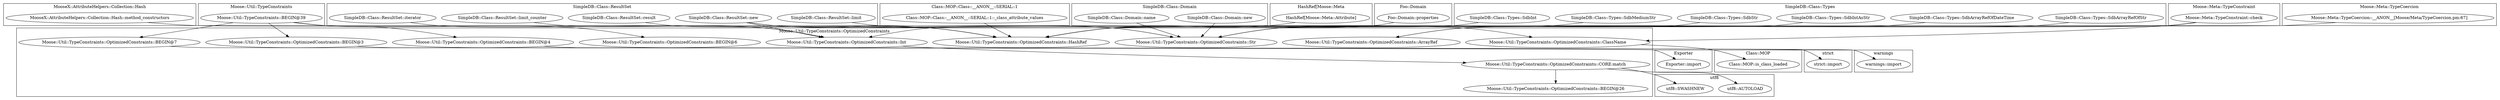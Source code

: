 digraph {
graph [overlap=false]
subgraph cluster_MooseX_AttributeHelpers_Collection_Hash {
	label="MooseX::AttributeHelpers::Collection::Hash";
	"MooseX::AttributeHelpers::Collection::Hash::method_constructors";
}
subgraph cluster_warnings {
	label="warnings";
	"warnings::import";
}
subgraph cluster_Moose_Util_TypeConstraints {
	label="Moose::Util::TypeConstraints";
	"Moose::Util::TypeConstraints::BEGIN@39";
}
subgraph cluster_utf8 {
	label="utf8";
	"utf8::AUTOLOAD";
	"utf8::SWASHNEW";
}
subgraph cluster_SimpleDB_Class_ResultSet {
	label="SimpleDB::Class::ResultSet";
	"SimpleDB::Class::ResultSet::result";
	"SimpleDB::Class::ResultSet::limit_counter";
	"SimpleDB::Class::ResultSet::limit";
	"SimpleDB::Class::ResultSet::new";
	"SimpleDB::Class::ResultSet::iterator";
}
subgraph cluster_Class_MOP_Class___ANON___SERIAL_1 {
	label="Class::MOP::Class::__ANON__::SERIAL::1";
	"Class::MOP::Class::__ANON__::SERIAL::1::_class_attribute_values";
}
subgraph cluster_SimpleDB_Class_Domain {
	label="SimpleDB::Class::Domain";
	"SimpleDB::Class::Domain::new";
	"SimpleDB::Class::Domain::name";
}
subgraph cluster_HashRef_Moose_Meta {
	label="HashRef[Moose::Meta";
	"HashRef[Moose::Meta::Attribute]";
}
subgraph cluster_Foo_Domain {
	label="Foo::Domain";
	"Foo::Domain::properties";
}
subgraph cluster_strict {
	label="strict";
	"strict::import";
}
subgraph cluster_Class_MOP {
	label="Class::MOP";
	"Class::MOP::is_class_loaded";
}
subgraph cluster_Exporter {
	label="Exporter";
	"Exporter::import";
}
subgraph cluster_Moose_Util_TypeConstraints_OptimizedConstraints {
	label="Moose::Util::TypeConstraints::OptimizedConstraints";
	"Moose::Util::TypeConstraints::OptimizedConstraints::CORE:match";
	"Moose::Util::TypeConstraints::OptimizedConstraints::BEGIN@7";
	"Moose::Util::TypeConstraints::OptimizedConstraints::BEGIN@6";
	"Moose::Util::TypeConstraints::OptimizedConstraints::ClassName";
	"Moose::Util::TypeConstraints::OptimizedConstraints::BEGIN@26";
	"Moose::Util::TypeConstraints::OptimizedConstraints::BEGIN@3";
	"Moose::Util::TypeConstraints::OptimizedConstraints::HashRef";
	"Moose::Util::TypeConstraints::OptimizedConstraints::BEGIN@4";
	"Moose::Util::TypeConstraints::OptimizedConstraints::Str";
	"Moose::Util::TypeConstraints::OptimizedConstraints::ArrayRef";
	"Moose::Util::TypeConstraints::OptimizedConstraints::Int";
}
subgraph cluster_SimpleDB_Class_Types {
	label="SimpleDB::Class::Types";
	"SimpleDB::Class::Types::SdbInt";
	"SimpleDB::Class::Types::SdbMediumStr";
	"SimpleDB::Class::Types::SdbIntAsStr";
	"SimpleDB::Class::Types::SdbArrayRefOfStr";
	"SimpleDB::Class::Types::SdbStr";
	"SimpleDB::Class::Types::SdbArrayRefOfDateTime";
}
subgraph cluster_Moose_Meta_TypeConstraint {
	label="Moose::Meta::TypeConstraint";
	"Moose::Meta::TypeConstraint::check";
}
subgraph cluster_Moose_Meta_TypeCoercion {
	label="Moose::Meta::TypeCoercion";
	"Moose::Meta::TypeCoercion::__ANON__[Moose/Meta/TypeCoercion.pm:67]";
}
"Moose::Meta::TypeConstraint::check" -> "Moose::Util::TypeConstraints::OptimizedConstraints::HashRef";
"MooseX::AttributeHelpers::Collection::Hash::method_constructors" -> "Moose::Util::TypeConstraints::OptimizedConstraints::HashRef";
"SimpleDB::Class::ResultSet::result" -> "Moose::Util::TypeConstraints::OptimizedConstraints::HashRef";
"HashRef[Moose::Meta::Attribute]" -> "Moose::Util::TypeConstraints::OptimizedConstraints::HashRef";
"SimpleDB::Class::ResultSet::new" -> "Moose::Util::TypeConstraints::OptimizedConstraints::HashRef";
"Foo::Domain::properties" -> "Moose::Util::TypeConstraints::OptimizedConstraints::HashRef";
"Moose::Meta::TypeCoercion::__ANON__[Moose/Meta/TypeCoercion.pm:67]" -> "Moose::Util::TypeConstraints::OptimizedConstraints::HashRef";
"Class::MOP::Class::__ANON__::SERIAL::1::_class_attribute_values" -> "Moose::Util::TypeConstraints::OptimizedConstraints::HashRef";
"Moose::Util::TypeConstraints::OptimizedConstraints::BEGIN@7" -> "Exporter::import";
"Moose::Util::TypeConstraints::BEGIN@39" -> "Moose::Util::TypeConstraints::OptimizedConstraints::BEGIN@4";
"Moose::Util::TypeConstraints::OptimizedConstraints::Int" -> "Moose::Util::TypeConstraints::OptimizedConstraints::CORE:match";
"Moose::Util::TypeConstraints::BEGIN@39" -> "Moose::Util::TypeConstraints::OptimizedConstraints::BEGIN@6";
"SimpleDB::Class::Types::SdbArrayRefOfStr" -> "Moose::Util::TypeConstraints::OptimizedConstraints::ArrayRef";
"SimpleDB::Class::Types::SdbArrayRefOfDateTime" -> "Moose::Util::TypeConstraints::OptimizedConstraints::ArrayRef";
"Moose::Util::TypeConstraints::BEGIN@39" -> "Moose::Util::TypeConstraints::OptimizedConstraints::BEGIN@7";
"Moose::Util::TypeConstraints::OptimizedConstraints::CORE:match" -> "Moose::Util::TypeConstraints::OptimizedConstraints::BEGIN@26";
"Moose::Util::TypeConstraints::BEGIN@39" -> "Moose::Util::TypeConstraints::OptimizedConstraints::BEGIN@3";
"Moose::Util::TypeConstraints::OptimizedConstraints::ClassName" -> "Class::MOP::is_class_loaded";
"SimpleDB::Class::ResultSet::limit" -> "Moose::Util::TypeConstraints::OptimizedConstraints::Str";
"SimpleDB::Class::Domain::new" -> "Moose::Util::TypeConstraints::OptimizedConstraints::Str";
"SimpleDB::Class::Domain::name" -> "Moose::Util::TypeConstraints::OptimizedConstraints::Str";
"Moose::Meta::TypeConstraint::check" -> "Moose::Util::TypeConstraints::OptimizedConstraints::Str";
"SimpleDB::Class::Types::SdbMediumStr" -> "Moose::Util::TypeConstraints::OptimizedConstraints::Str";
"SimpleDB::Class::Types::SdbIntAsStr" -> "Moose::Util::TypeConstraints::OptimizedConstraints::Str";
"SimpleDB::Class::ResultSet::new" -> "Moose::Util::TypeConstraints::OptimizedConstraints::Str";
"SimpleDB::Class::Types::SdbStr" -> "Moose::Util::TypeConstraints::OptimizedConstraints::Str";
"SimpleDB::Class::Types::SdbInt" -> "Moose::Util::TypeConstraints::OptimizedConstraints::Int";
"SimpleDB::Class::ResultSet::limit_counter" -> "Moose::Util::TypeConstraints::OptimizedConstraints::Int";
"SimpleDB::Class::ResultSet::new" -> "Moose::Util::TypeConstraints::OptimizedConstraints::Int";
"SimpleDB::Class::ResultSet::iterator" -> "Moose::Util::TypeConstraints::OptimizedConstraints::Int";
"Moose::Util::TypeConstraints::OptimizedConstraints::BEGIN@4" -> "warnings::import";
"Moose::Util::TypeConstraints::OptimizedConstraints::CORE:match" -> "utf8::AUTOLOAD";
"Moose::Util::TypeConstraints::OptimizedConstraints::CORE:match" -> "utf8::SWASHNEW";
"SimpleDB::Class::ResultSet::new" -> "Moose::Util::TypeConstraints::OptimizedConstraints::ClassName";
"Moose::Meta::TypeConstraint::check" -> "Moose::Util::TypeConstraints::OptimizedConstraints::ClassName";
"Moose::Util::TypeConstraints::OptimizedConstraints::BEGIN@3" -> "strict::import";
}
